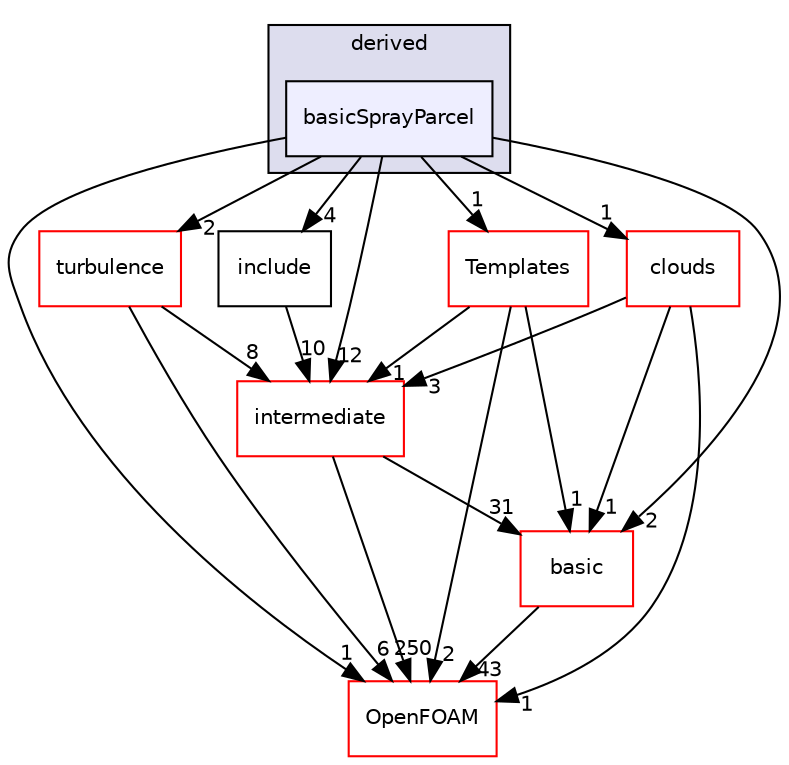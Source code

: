 digraph "src/lagrangian/spray/parcels/derived/basicSprayParcel" {
  bgcolor=transparent;
  compound=true
  node [ fontsize="10", fontname="Helvetica"];
  edge [ labelfontsize="10", labelfontname="Helvetica"];
  subgraph clusterdir_357861aa181c4ac831b75e75fe2363cf {
    graph [ bgcolor="#ddddee", pencolor="black", label="derived" fontname="Helvetica", fontsize="10", URL="dir_357861aa181c4ac831b75e75fe2363cf.html"]
  dir_9b78b2a256efd82fd28abdab16335aac [shape=box, label="basicSprayParcel", style="filled", fillcolor="#eeeeff", pencolor="black", URL="dir_9b78b2a256efd82fd28abdab16335aac.html"];
  }
  dir_43bc749440adff70c5addf058ea4a468 [shape=box label="turbulence" color="red" URL="dir_43bc749440adff70c5addf058ea4a468.html"];
  dir_a62c80ee16e6012199b3ab64ecc57b36 [shape=box label="Templates" color="red" URL="dir_a62c80ee16e6012199b3ab64ecc57b36.html"];
  dir_d3c32a493136c130c1f0d51f4f35c297 [shape=box label="intermediate" color="red" URL="dir_d3c32a493136c130c1f0d51f4f35c297.html"];
  dir_ed7d07d36d0c4a75c3b032fd5363667e [shape=box label="clouds" color="red" URL="dir_ed7d07d36d0c4a75c3b032fd5363667e.html"];
  dir_37364b06f13333b19fd40b79108bf01a [shape=box label="include" URL="dir_37364b06f13333b19fd40b79108bf01a.html"];
  dir_c5473ff19b20e6ec4dfe5c310b3778a8 [shape=box label="OpenFOAM" color="red" URL="dir_c5473ff19b20e6ec4dfe5c310b3778a8.html"];
  dir_584e0ab0901b4327f36f4285cac7f2f8 [shape=box label="basic" color="red" URL="dir_584e0ab0901b4327f36f4285cac7f2f8.html"];
  dir_9b78b2a256efd82fd28abdab16335aac->dir_43bc749440adff70c5addf058ea4a468 [headlabel="2", labeldistance=1.5 headhref="dir_001678_001452.html"];
  dir_9b78b2a256efd82fd28abdab16335aac->dir_a62c80ee16e6012199b3ab64ecc57b36 [headlabel="1", labeldistance=1.5 headhref="dir_001678_001680.html"];
  dir_9b78b2a256efd82fd28abdab16335aac->dir_d3c32a493136c130c1f0d51f4f35c297 [headlabel="12", labeldistance=1.5 headhref="dir_001678_001379.html"];
  dir_9b78b2a256efd82fd28abdab16335aac->dir_ed7d07d36d0c4a75c3b032fd5363667e [headlabel="1", labeldistance=1.5 headhref="dir_001678_001669.html"];
  dir_9b78b2a256efd82fd28abdab16335aac->dir_37364b06f13333b19fd40b79108bf01a [headlabel="4", labeldistance=1.5 headhref="dir_001678_001679.html"];
  dir_9b78b2a256efd82fd28abdab16335aac->dir_c5473ff19b20e6ec4dfe5c310b3778a8 [headlabel="1", labeldistance=1.5 headhref="dir_001678_001888.html"];
  dir_9b78b2a256efd82fd28abdab16335aac->dir_584e0ab0901b4327f36f4285cac7f2f8 [headlabel="2", labeldistance=1.5 headhref="dir_001678_001356.html"];
  dir_43bc749440adff70c5addf058ea4a468->dir_d3c32a493136c130c1f0d51f4f35c297 [headlabel="8", labeldistance=1.5 headhref="dir_001452_001379.html"];
  dir_43bc749440adff70c5addf058ea4a468->dir_c5473ff19b20e6ec4dfe5c310b3778a8 [headlabel="6", labeldistance=1.5 headhref="dir_001452_001888.html"];
  dir_a62c80ee16e6012199b3ab64ecc57b36->dir_d3c32a493136c130c1f0d51f4f35c297 [headlabel="1", labeldistance=1.5 headhref="dir_001680_001379.html"];
  dir_a62c80ee16e6012199b3ab64ecc57b36->dir_c5473ff19b20e6ec4dfe5c310b3778a8 [headlabel="2", labeldistance=1.5 headhref="dir_001680_001888.html"];
  dir_a62c80ee16e6012199b3ab64ecc57b36->dir_584e0ab0901b4327f36f4285cac7f2f8 [headlabel="1", labeldistance=1.5 headhref="dir_001680_001356.html"];
  dir_d3c32a493136c130c1f0d51f4f35c297->dir_c5473ff19b20e6ec4dfe5c310b3778a8 [headlabel="250", labeldistance=1.5 headhref="dir_001379_001888.html"];
  dir_d3c32a493136c130c1f0d51f4f35c297->dir_584e0ab0901b4327f36f4285cac7f2f8 [headlabel="31", labeldistance=1.5 headhref="dir_001379_001356.html"];
  dir_ed7d07d36d0c4a75c3b032fd5363667e->dir_d3c32a493136c130c1f0d51f4f35c297 [headlabel="3", labeldistance=1.5 headhref="dir_001669_001379.html"];
  dir_ed7d07d36d0c4a75c3b032fd5363667e->dir_c5473ff19b20e6ec4dfe5c310b3778a8 [headlabel="1", labeldistance=1.5 headhref="dir_001669_001888.html"];
  dir_ed7d07d36d0c4a75c3b032fd5363667e->dir_584e0ab0901b4327f36f4285cac7f2f8 [headlabel="1", labeldistance=1.5 headhref="dir_001669_001356.html"];
  dir_37364b06f13333b19fd40b79108bf01a->dir_d3c32a493136c130c1f0d51f4f35c297 [headlabel="10", labeldistance=1.5 headhref="dir_001679_001379.html"];
  dir_584e0ab0901b4327f36f4285cac7f2f8->dir_c5473ff19b20e6ec4dfe5c310b3778a8 [headlabel="43", labeldistance=1.5 headhref="dir_001356_001888.html"];
}
